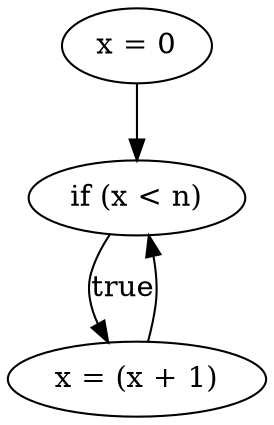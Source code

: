 digraph {
    0 [ label = "x = 0" ]
    1 [ label = "if (x < n)" ]
    2 [ label = "x = (x + 1)" ]
    0 -> 1 [ label = "" ]
    1 -> 2 [ label = "true" ]
    2 -> 1 [ label = "" ]
}
